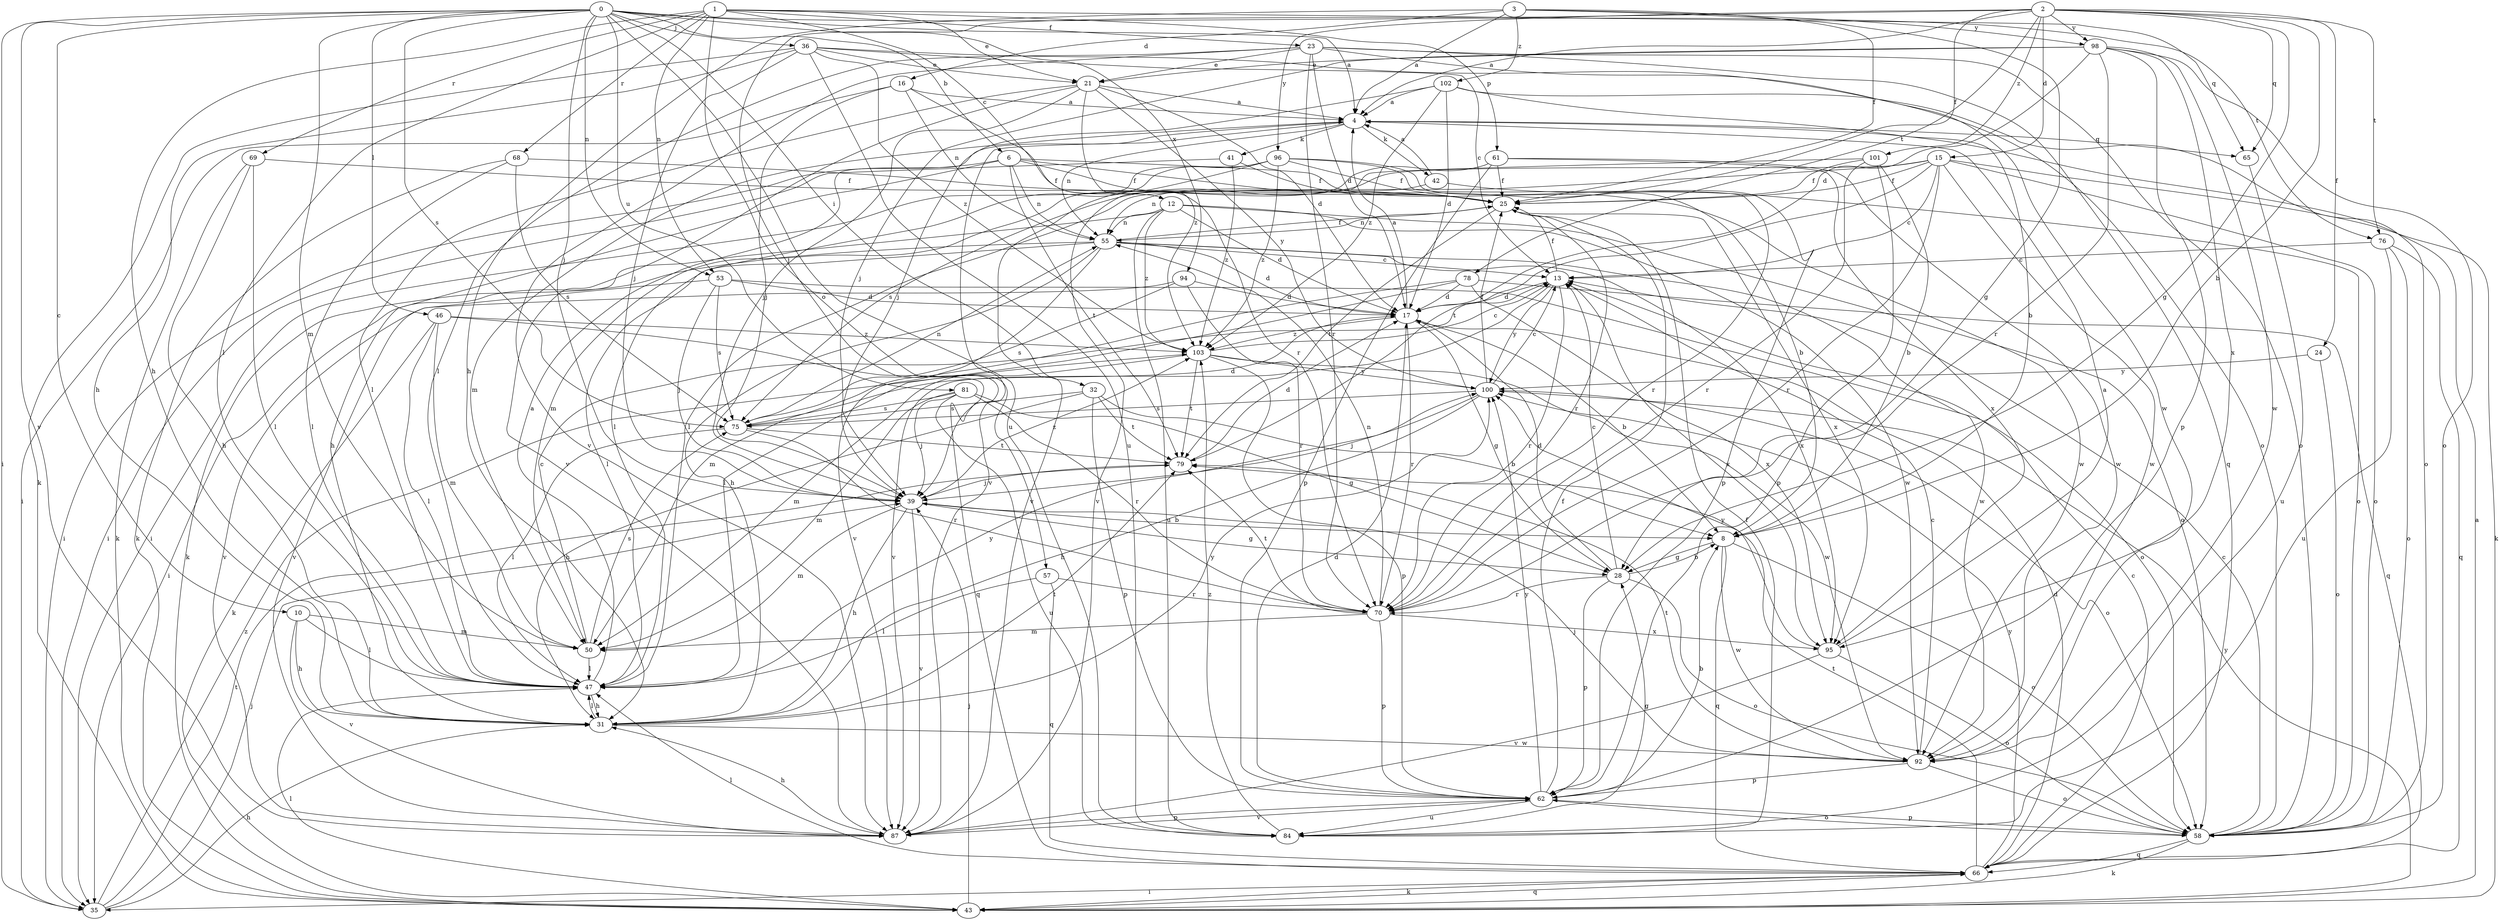 strict digraph  {
0;
1;
2;
3;
4;
6;
8;
10;
12;
13;
15;
16;
17;
21;
23;
24;
25;
28;
31;
32;
35;
36;
39;
41;
42;
43;
46;
47;
50;
53;
55;
57;
58;
61;
62;
65;
66;
68;
69;
70;
75;
76;
78;
79;
81;
84;
87;
92;
94;
95;
96;
98;
100;
101;
102;
103;
0 -> 4  [label=a];
0 -> 6  [label=b];
0 -> 10  [label=c];
0 -> 32  [label=i];
0 -> 35  [label=i];
0 -> 36  [label=j];
0 -> 39  [label=j];
0 -> 46  [label=l];
0 -> 50  [label=m];
0 -> 53  [label=n];
0 -> 75  [label=s];
0 -> 76  [label=t];
0 -> 81  [label=u];
0 -> 84  [label=u];
0 -> 87  [label=v];
0 -> 94  [label=x];
1 -> 12  [label=c];
1 -> 21  [label=e];
1 -> 23  [label=f];
1 -> 31  [label=h];
1 -> 47  [label=l];
1 -> 53  [label=n];
1 -> 57  [label=o];
1 -> 61  [label=p];
1 -> 65  [label=q];
1 -> 68  [label=r];
1 -> 69  [label=r];
2 -> 4  [label=a];
2 -> 8  [label=b];
2 -> 15  [label=d];
2 -> 24  [label=f];
2 -> 25  [label=f];
2 -> 28  [label=g];
2 -> 39  [label=j];
2 -> 65  [label=q];
2 -> 76  [label=t];
2 -> 78  [label=t];
2 -> 96  [label=y];
2 -> 98  [label=y];
2 -> 101  [label=z];
3 -> 4  [label=a];
3 -> 16  [label=d];
3 -> 25  [label=f];
3 -> 28  [label=g];
3 -> 31  [label=h];
3 -> 98  [label=y];
3 -> 102  [label=z];
4 -> 41  [label=k];
4 -> 42  [label=k];
4 -> 50  [label=m];
4 -> 55  [label=n];
4 -> 65  [label=q];
4 -> 87  [label=v];
6 -> 8  [label=b];
6 -> 25  [label=f];
6 -> 31  [label=h];
6 -> 35  [label=i];
6 -> 55  [label=n];
6 -> 79  [label=t];
6 -> 92  [label=w];
8 -> 28  [label=g];
8 -> 58  [label=o];
8 -> 66  [label=q];
8 -> 92  [label=w];
10 -> 31  [label=h];
10 -> 47  [label=l];
10 -> 50  [label=m];
10 -> 87  [label=v];
12 -> 17  [label=d];
12 -> 43  [label=k];
12 -> 55  [label=n];
12 -> 58  [label=o];
12 -> 84  [label=u];
12 -> 92  [label=w];
12 -> 103  [label=z];
13 -> 17  [label=d];
13 -> 25  [label=f];
13 -> 70  [label=r];
13 -> 87  [label=v];
13 -> 95  [label=x];
13 -> 100  [label=y];
15 -> 13  [label=c];
15 -> 25  [label=f];
15 -> 43  [label=k];
15 -> 47  [label=l];
15 -> 58  [label=o];
15 -> 70  [label=r];
15 -> 75  [label=s];
15 -> 79  [label=t];
15 -> 92  [label=w];
16 -> 4  [label=a];
16 -> 35  [label=i];
16 -> 39  [label=j];
16 -> 55  [label=n];
16 -> 70  [label=r];
17 -> 4  [label=a];
17 -> 8  [label=b];
17 -> 28  [label=g];
17 -> 70  [label=r];
17 -> 103  [label=z];
21 -> 4  [label=a];
21 -> 17  [label=d];
21 -> 39  [label=j];
21 -> 47  [label=l];
21 -> 87  [label=v];
21 -> 100  [label=y];
21 -> 103  [label=z];
23 -> 17  [label=d];
23 -> 21  [label=e];
23 -> 47  [label=l];
23 -> 58  [label=o];
23 -> 66  [label=q];
23 -> 70  [label=r];
23 -> 87  [label=v];
23 -> 92  [label=w];
24 -> 58  [label=o];
24 -> 100  [label=y];
25 -> 55  [label=n];
25 -> 70  [label=r];
25 -> 79  [label=t];
25 -> 95  [label=x];
28 -> 8  [label=b];
28 -> 13  [label=c];
28 -> 17  [label=d];
28 -> 58  [label=o];
28 -> 62  [label=p];
28 -> 70  [label=r];
31 -> 47  [label=l];
31 -> 79  [label=t];
31 -> 92  [label=w];
31 -> 100  [label=y];
32 -> 8  [label=b];
32 -> 31  [label=h];
32 -> 62  [label=p];
32 -> 75  [label=s];
32 -> 79  [label=t];
35 -> 31  [label=h];
35 -> 39  [label=j];
35 -> 79  [label=t];
35 -> 103  [label=z];
36 -> 13  [label=c];
36 -> 21  [label=e];
36 -> 31  [label=h];
36 -> 39  [label=j];
36 -> 43  [label=k];
36 -> 58  [label=o];
36 -> 84  [label=u];
36 -> 103  [label=z];
39 -> 8  [label=b];
39 -> 28  [label=g];
39 -> 31  [label=h];
39 -> 50  [label=m];
39 -> 87  [label=v];
39 -> 103  [label=z];
41 -> 25  [label=f];
41 -> 35  [label=i];
41 -> 103  [label=z];
42 -> 4  [label=a];
42 -> 55  [label=n];
42 -> 58  [label=o];
43 -> 4  [label=a];
43 -> 39  [label=j];
43 -> 47  [label=l];
43 -> 66  [label=q];
43 -> 100  [label=y];
46 -> 43  [label=k];
46 -> 47  [label=l];
46 -> 50  [label=m];
46 -> 66  [label=q];
46 -> 103  [label=z];
47 -> 4  [label=a];
47 -> 31  [label=h];
47 -> 100  [label=y];
50 -> 13  [label=c];
50 -> 47  [label=l];
50 -> 75  [label=s];
53 -> 17  [label=d];
53 -> 39  [label=j];
53 -> 58  [label=o];
53 -> 75  [label=s];
53 -> 87  [label=v];
55 -> 13  [label=c];
55 -> 17  [label=d];
55 -> 25  [label=f];
55 -> 31  [label=h];
55 -> 35  [label=i];
55 -> 47  [label=l];
55 -> 87  [label=v];
55 -> 92  [label=w];
55 -> 95  [label=x];
57 -> 47  [label=l];
57 -> 66  [label=q];
57 -> 70  [label=r];
58 -> 13  [label=c];
58 -> 43  [label=k];
58 -> 62  [label=p];
58 -> 66  [label=q];
61 -> 25  [label=f];
61 -> 50  [label=m];
61 -> 62  [label=p];
61 -> 92  [label=w];
61 -> 95  [label=x];
62 -> 8  [label=b];
62 -> 17  [label=d];
62 -> 25  [label=f];
62 -> 58  [label=o];
62 -> 84  [label=u];
62 -> 87  [label=v];
62 -> 100  [label=y];
65 -> 84  [label=u];
66 -> 13  [label=c];
66 -> 17  [label=d];
66 -> 35  [label=i];
66 -> 43  [label=k];
66 -> 47  [label=l];
66 -> 79  [label=t];
66 -> 100  [label=y];
68 -> 25  [label=f];
68 -> 43  [label=k];
68 -> 47  [label=l];
68 -> 75  [label=s];
69 -> 25  [label=f];
69 -> 31  [label=h];
69 -> 43  [label=k];
69 -> 47  [label=l];
70 -> 50  [label=m];
70 -> 55  [label=n];
70 -> 62  [label=p];
70 -> 79  [label=t];
70 -> 95  [label=x];
75 -> 17  [label=d];
75 -> 47  [label=l];
75 -> 55  [label=n];
75 -> 70  [label=r];
75 -> 79  [label=t];
76 -> 13  [label=c];
76 -> 58  [label=o];
76 -> 66  [label=q];
76 -> 84  [label=u];
78 -> 17  [label=d];
78 -> 47  [label=l];
78 -> 50  [label=m];
78 -> 66  [label=q];
78 -> 95  [label=x];
79 -> 17  [label=d];
79 -> 39  [label=j];
81 -> 28  [label=g];
81 -> 39  [label=j];
81 -> 50  [label=m];
81 -> 70  [label=r];
81 -> 75  [label=s];
81 -> 84  [label=u];
84 -> 25  [label=f];
84 -> 28  [label=g];
84 -> 103  [label=z];
87 -> 31  [label=h];
87 -> 62  [label=p];
92 -> 13  [label=c];
92 -> 39  [label=j];
92 -> 58  [label=o];
92 -> 62  [label=p];
92 -> 79  [label=t];
94 -> 17  [label=d];
94 -> 70  [label=r];
94 -> 75  [label=s];
94 -> 87  [label=v];
95 -> 4  [label=a];
95 -> 58  [label=o];
95 -> 87  [label=v];
95 -> 100  [label=y];
96 -> 25  [label=f];
96 -> 35  [label=i];
96 -> 47  [label=l];
96 -> 62  [label=p];
96 -> 70  [label=r];
96 -> 87  [label=v];
96 -> 103  [label=z];
98 -> 17  [label=d];
98 -> 21  [label=e];
98 -> 39  [label=j];
98 -> 58  [label=o];
98 -> 62  [label=p];
98 -> 70  [label=r];
98 -> 92  [label=w];
98 -> 95  [label=x];
100 -> 13  [label=c];
100 -> 25  [label=f];
100 -> 31  [label=h];
100 -> 39  [label=j];
100 -> 58  [label=o];
100 -> 75  [label=s];
101 -> 8  [label=b];
101 -> 25  [label=f];
101 -> 62  [label=p];
101 -> 70  [label=r];
101 -> 87  [label=v];
102 -> 4  [label=a];
102 -> 8  [label=b];
102 -> 17  [label=d];
102 -> 39  [label=j];
102 -> 58  [label=o];
102 -> 103  [label=z];
103 -> 13  [label=c];
103 -> 50  [label=m];
103 -> 62  [label=p];
103 -> 79  [label=t];
103 -> 92  [label=w];
103 -> 100  [label=y];
}
